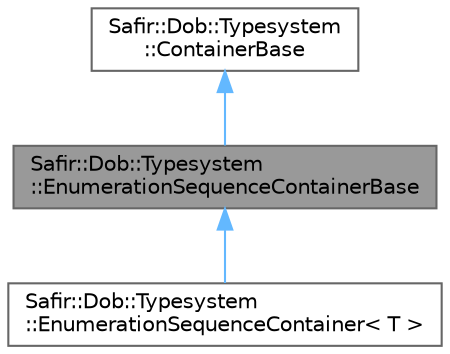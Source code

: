 digraph "Safir::Dob::Typesystem::EnumerationSequenceContainerBase"
{
 // LATEX_PDF_SIZE
  bgcolor="transparent";
  edge [fontname=Helvetica,fontsize=10,labelfontname=Helvetica,labelfontsize=10];
  node [fontname=Helvetica,fontsize=10,shape=box,height=0.2,width=0.4];
  Node1 [label="Safir::Dob::Typesystem\l::EnumerationSequenceContainerBase",height=0.2,width=0.4,color="gray40", fillcolor="grey60", style="filled", fontcolor="black",tooltip="Base class for containers for sequences of enumeration values."];
  Node2 -> Node1 [dir="back",color="steelblue1",style="solid"];
  Node2 [label="Safir::Dob::Typesystem\l::ContainerBase",height=0.2,width=0.4,color="gray40", fillcolor="white", style="filled",URL="$a01399.html",tooltip="Base class for all Containers."];
  Node1 -> Node3 [dir="back",color="steelblue1",style="solid"];
  Node3 [label="Safir::Dob::Typesystem\l::EnumerationSequenceContainer\< T \>",height=0.2,width=0.4,color="gray40", fillcolor="white", style="filled",URL="$a01543.html",tooltip="Container for sequences of enumeration values."];
}
